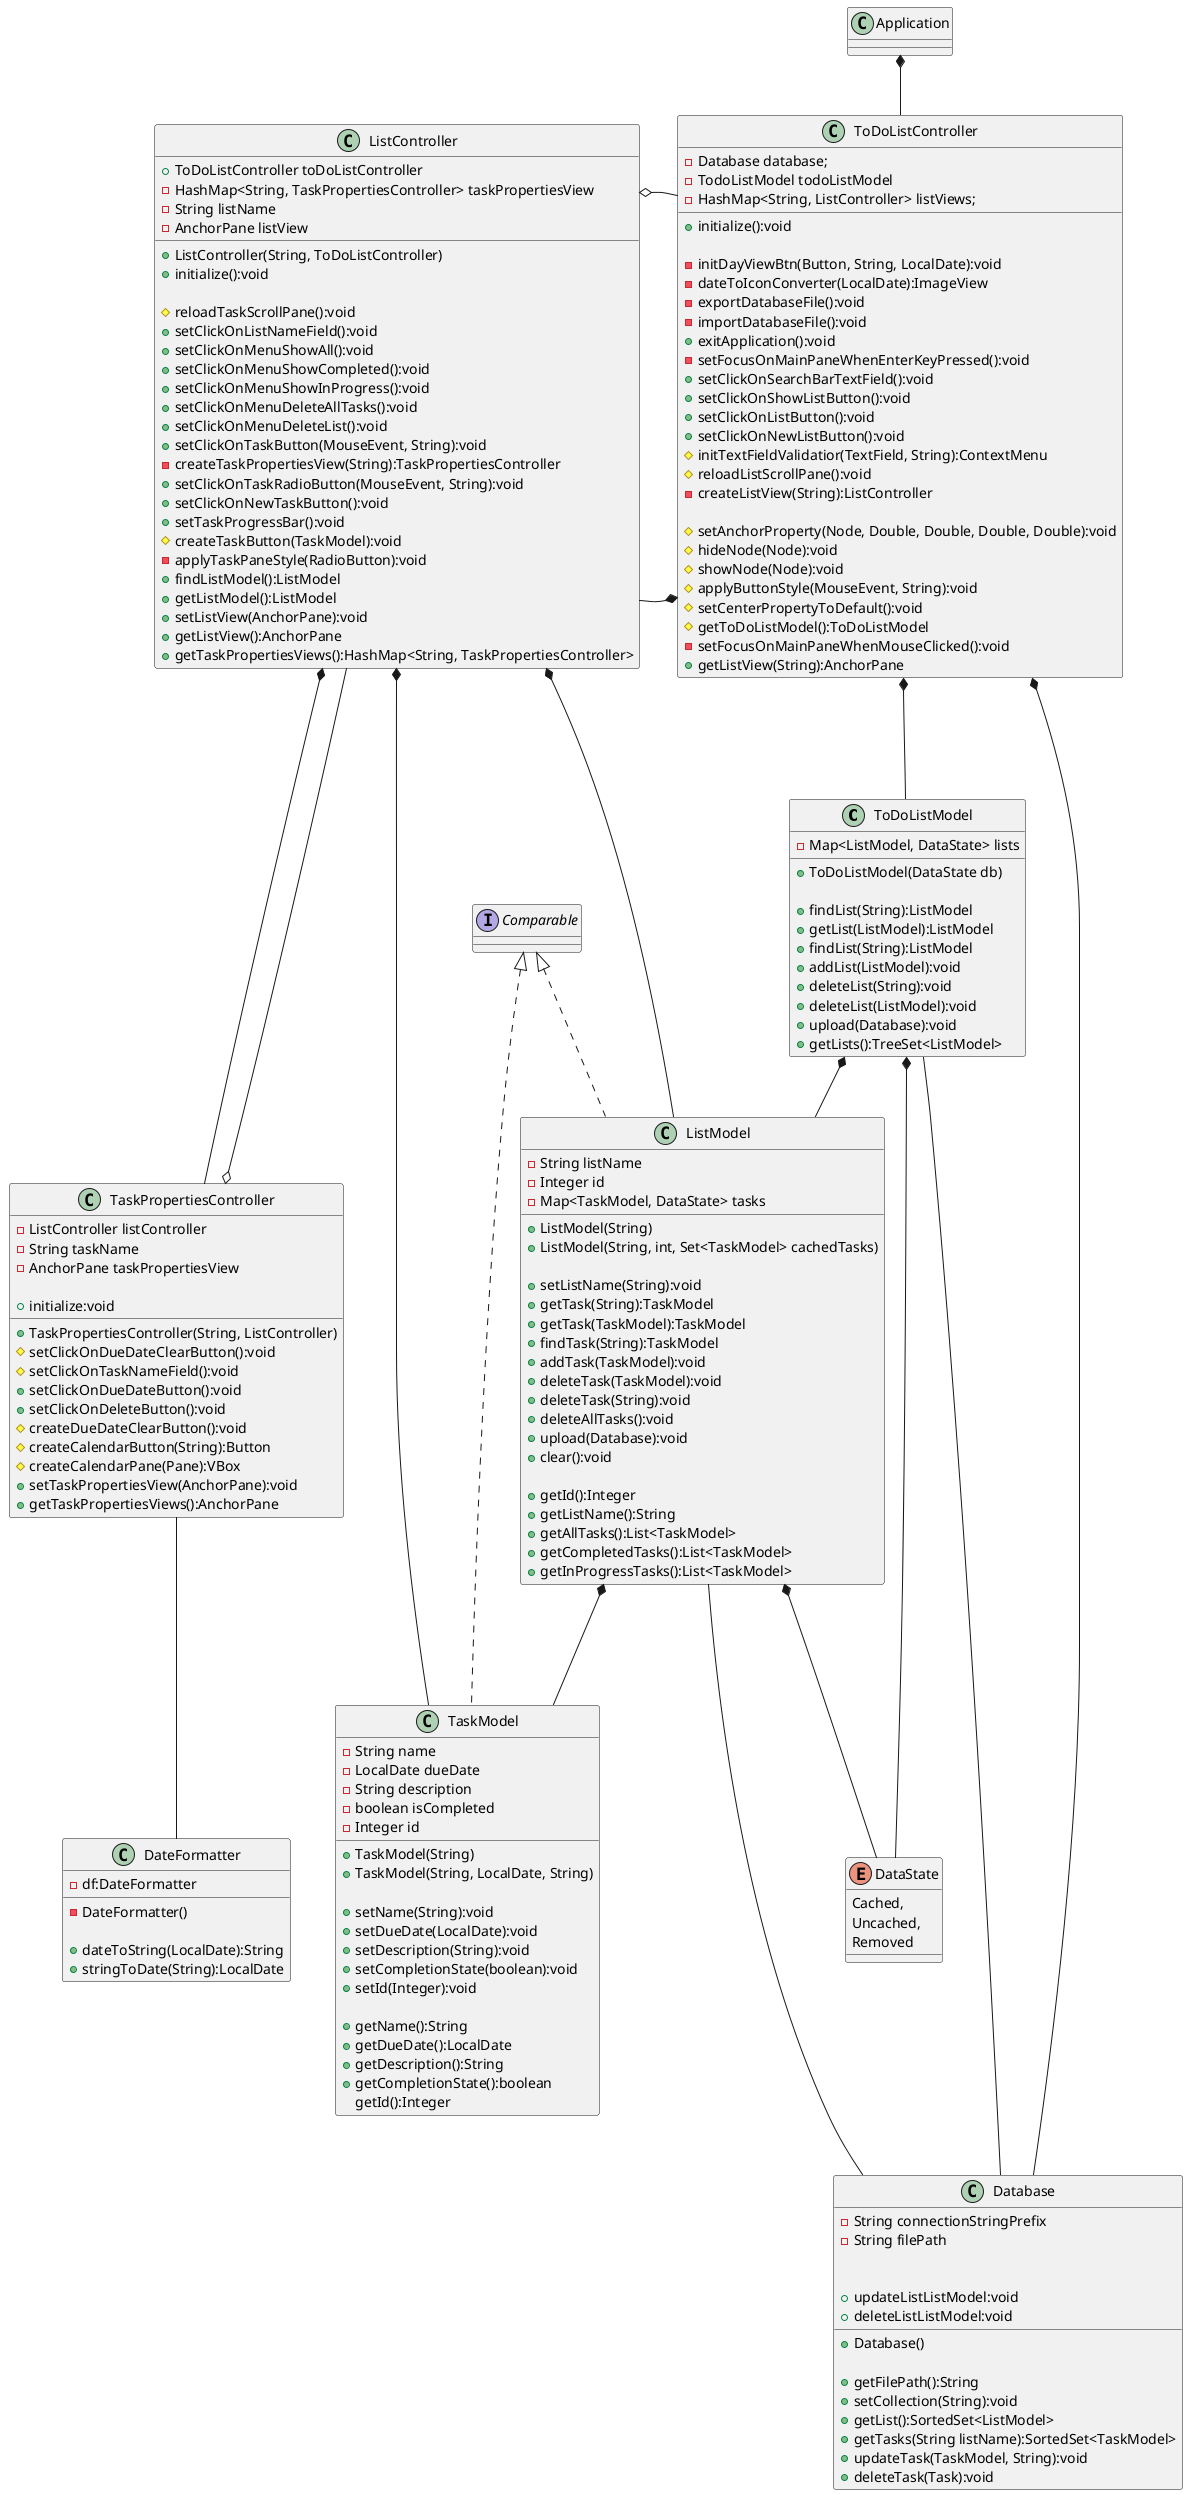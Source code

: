 @startuml
'https://plantuml.com/class-diagram

class ToDoListModel {
    -Map<ListModel, DataState> lists

    +ToDoListModel(DataState db)

    +findList(String):ListModel
    +getList(ListModel):ListModel
    +findList(String):ListModel
    +addList(ListModel):void
    +deleteList(String):void
    +deleteList(ListModel):void
    +upload(Database):void
    +getLists():TreeSet<ListModel>
}

class Application {}

class TaskModel implements Comparable {
    -String name
    -LocalDate dueDate
    -String description
    -boolean isCompleted
    -Integer id

    +TaskModel(String)
    +TaskModel(String, LocalDate, String)

    +setName(String):void
    +setDueDate(LocalDate):void
    +setDescription(String):void
    +setCompletionState(boolean):void
    +setId(Integer):void

    +getName():String
    +getDueDate():LocalDate
    +getDescription():String
    +getCompletionState():boolean
    getId():Integer
}

class TaskPropertiesController {
    -ListController listController
    -String taskName
    -AnchorPane taskPropertiesView

    +TaskPropertiesController(String, ListController)
    +initialize:void

    #setClickOnDueDateClearButton():void
    #setClickOnTaskNameField():void
    +setClickOnDueDateButton():void
    +setClickOnDeleteButton():void
    #createDueDateClearButton():void
    #createCalendarButton(String):Button
    #createCalendarPane(Pane):VBox
    +setTaskPropertiesView(AnchorPane):void
    +getTaskPropertiesViews():AnchorPane
}

class DateFormatter {
    -df:DateFormatter

    -DateFormatter()

    +dateToString(LocalDate):String
    +stringToDate(String):LocalDate
}

class ToDoListController {
    -Database database;
    -TodoListModel todoListModel
    -HashMap<String, ListController> listViews;

    +initialize():void

    -initDayViewBtn(Button, String, LocalDate):void
    -dateToIconConverter(LocalDate):ImageView
    -exportDatabaseFile():void
    -importDatabaseFile():void
    +exitApplication():void
    -setFocusOnMainPaneWhenEnterKeyPressed():void
    +setClickOnSearchBarTextField():void
    +setClickOnShowListButton():void
    +setClickOnListButton():void
    +setClickOnNewListButton():void
    #initTextFieldValidatior(TextField, String):ContextMenu
    #reloadListScrollPane():void
    -createListView(String):ListController

    #setAnchorProperty(Node, Double, Double, Double, Double):void
    #hideNode(Node):void
    #showNode(Node):void
    #applyButtonStyle(MouseEvent, String):void
    #setCenterPropertyToDefault():void
    #getToDoListModel():ToDoListModel
    -setFocusOnMainPaneWhenMouseClicked():void
    +getListView(String):AnchorPane
}

class ListModel implements Comparable {
    -String listName
    -Integer id
    -Map<TaskModel, DataState> tasks

    +ListModel(String)
    +ListModel(String, int, Set<TaskModel> cachedTasks)

    +setListName(String):void
    +getTask(String):TaskModel
    +getTask(TaskModel):TaskModel
    +findTask(String):TaskModel
    +addTask(TaskModel):void
    +deleteTask(TaskModel):void
    +deleteTask(String):void
    +deleteAllTasks():void
    +upload(Database):void
    +clear():void

    +getId():Integer
    +getListName():String
    +getAllTasks():List<TaskModel>
    +getCompletedTasks():List<TaskModel>
    +getInProgressTasks():List<TaskModel>
}


class ListController {
    +ToDoListController toDoListController
    -HashMap<String, TaskPropertiesController> taskPropertiesView
    -String listName
    -AnchorPane listView

    +ListController(String, ToDoListController)
    +initialize():void

    #reloadTaskScrollPane():void
    +setClickOnListNameField():void
    +setClickOnMenuShowAll():void
    +setClickOnMenuShowCompleted():void
    +setClickOnMenuShowInProgress():void
    +setClickOnMenuDeleteAllTasks():void
    +setClickOnMenuDeleteList():void
    +setClickOnTaskButton(MouseEvent, String):void
    -createTaskPropertiesView(String):TaskPropertiesController
    +setClickOnTaskRadioButton(MouseEvent, String):void
    +setClickOnNewTaskButton():void
    +setTaskProgressBar():void
    #createTaskButton(TaskModel):void
    -applyTaskPaneStyle(RadioButton):void
    +findListModel():ListModel
    +getListModel():ListModel
    +setListView(AnchorPane):void
    +getListView():AnchorPane
    +getTaskPropertiesViews():HashMap<String, TaskPropertiesController>

}

class Database {
    -String connectionStringPrefix
    -String filePath

    +Database()

    +getFilePath():String
    +setCollection(String):void
    +getList():SortedSet<ListModel>
    +getTasks(String listName):SortedSet<TaskModel>
    +updateListListModel:void
    +deleteListListModel:void
    +updateTask(TaskModel, String):void
    +deleteTask(Task):void
}

enum DataState {
    Cached,
    Uncached,
    Removed
}

Application *--ToDoListController

ToDoListController *--- Database
ToDoListController *--- ToDoListModel
ToDoListController *- ListController

ListController *--- TaskPropertiesController
ListController o--- ToDoListController
ListController *--- ListModel
ListController *--- TaskModel

TaskPropertiesController o---- ListController
TaskPropertiesController --- DateFormatter

ToDoListModel *- DataState
ToDoListModel *-- ListModel
ToDoListModel -- Database

ListModel *--- TaskModel
ListModel *--- DataState
ListModel ---- Database

@enduml